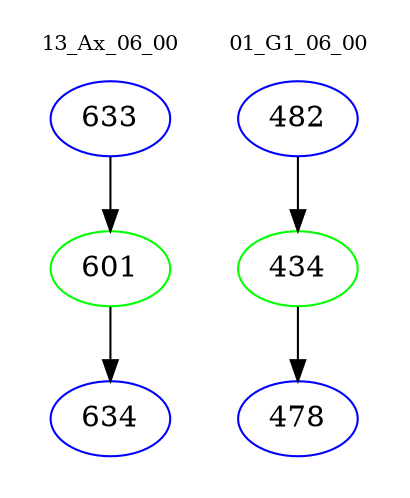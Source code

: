 digraph{
subgraph cluster_0 {
color = white
label = "13_Ax_06_00";
fontsize=10;
T0_633 [label="633", color="blue"]
T0_633 -> T0_601 [color="black"]
T0_601 [label="601", color="green"]
T0_601 -> T0_634 [color="black"]
T0_634 [label="634", color="blue"]
}
subgraph cluster_1 {
color = white
label = "01_G1_06_00";
fontsize=10;
T1_482 [label="482", color="blue"]
T1_482 -> T1_434 [color="black"]
T1_434 [label="434", color="green"]
T1_434 -> T1_478 [color="black"]
T1_478 [label="478", color="blue"]
}
}
